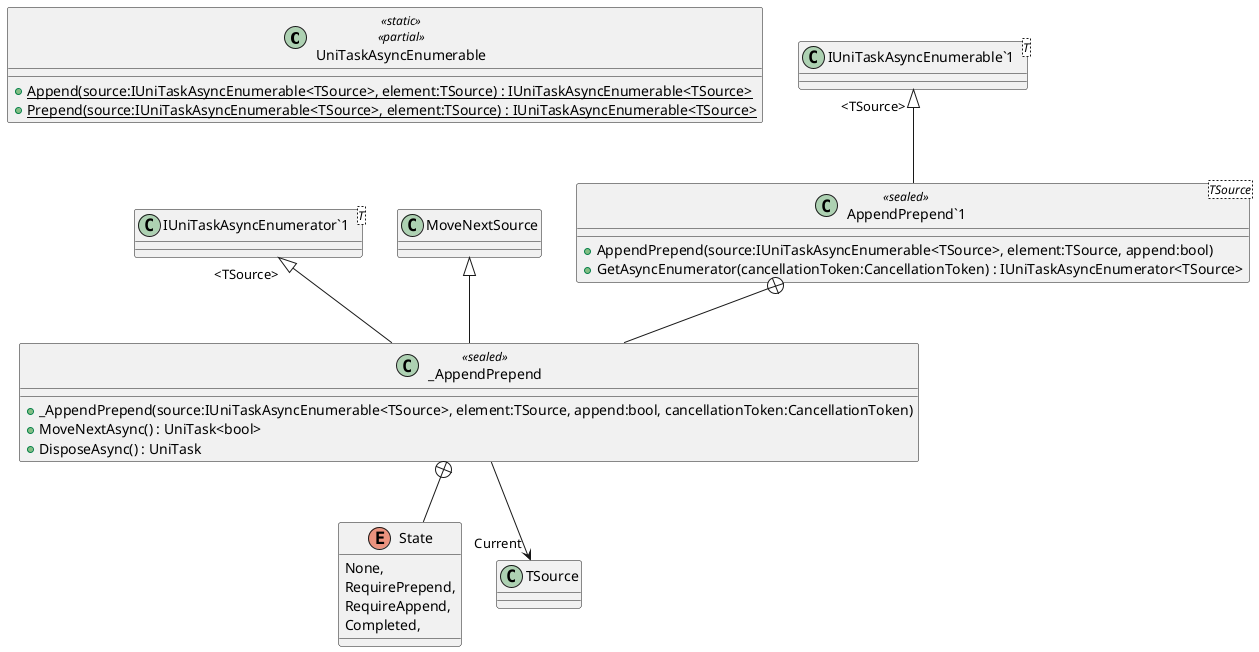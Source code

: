 @startuml
class UniTaskAsyncEnumerable <<static>> <<partial>> {
    + {static} Append(source:IUniTaskAsyncEnumerable<TSource>, element:TSource) : IUniTaskAsyncEnumerable<TSource>
    + {static} Prepend(source:IUniTaskAsyncEnumerable<TSource>, element:TSource) : IUniTaskAsyncEnumerable<TSource>
}
class "AppendPrepend`1"<TSource> <<sealed>> {
    + AppendPrepend(source:IUniTaskAsyncEnumerable<TSource>, element:TSource, append:bool)
    + GetAsyncEnumerator(cancellationToken:CancellationToken) : IUniTaskAsyncEnumerator<TSource>
}
class "IUniTaskAsyncEnumerable`1"<T> {
}
class _AppendPrepend <<sealed>> {
    + _AppendPrepend(source:IUniTaskAsyncEnumerable<TSource>, element:TSource, append:bool, cancellationToken:CancellationToken)
    + MoveNextAsync() : UniTask<bool>
    + DisposeAsync() : UniTask
}
class "IUniTaskAsyncEnumerator`1"<T> {
}
enum State {
    None,
    RequirePrepend,
    RequireAppend,
    Completed,
}
"IUniTaskAsyncEnumerable`1" "<TSource>" <|-- "AppendPrepend`1"
"AppendPrepend`1" +-- _AppendPrepend
MoveNextSource <|-- _AppendPrepend
"IUniTaskAsyncEnumerator`1" "<TSource>" <|-- _AppendPrepend
_AppendPrepend --> "Current" TSource
_AppendPrepend +-- State
@enduml
